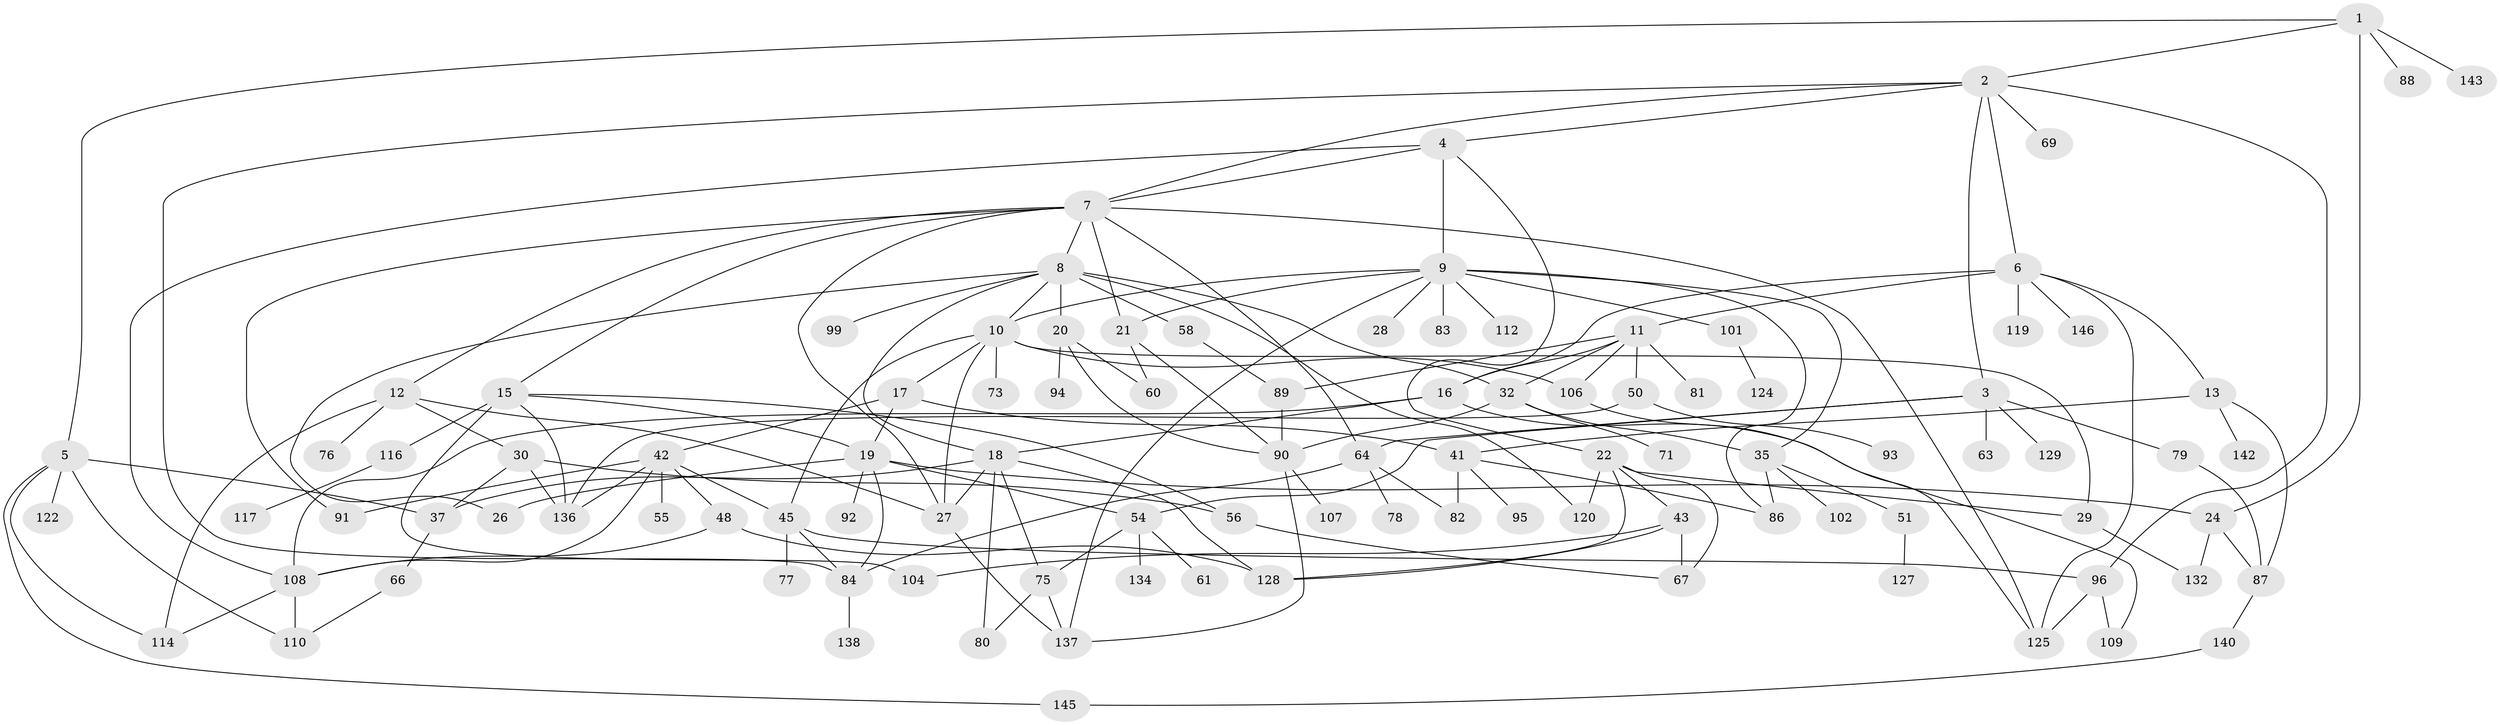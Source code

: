 // Generated by graph-tools (version 1.1) at 2025/51/02/27/25 19:51:39]
// undirected, 102 vertices, 166 edges
graph export_dot {
graph [start="1"]
  node [color=gray90,style=filled];
  1 [super="+59"];
  2 [super="+34"];
  3 [super="+52"];
  4;
  5 [super="+23"];
  6;
  7 [super="+130"];
  8;
  9 [super="+47"];
  10 [super="+31"];
  11 [super="+39"];
  12 [super="+14"];
  13 [super="+103"];
  15 [super="+131"];
  16;
  17 [super="+44"];
  18 [super="+70"];
  19 [super="+33"];
  20 [super="+25"];
  21 [super="+97"];
  22 [super="+100"];
  24 [super="+123"];
  26;
  27 [super="+57"];
  28 [super="+53"];
  29 [super="+40"];
  30 [super="+38"];
  32 [super="+36"];
  35 [super="+49"];
  37 [super="+46"];
  41;
  42 [super="+62"];
  43;
  45;
  48 [super="+65"];
  50;
  51 [super="+85"];
  54 [super="+147"];
  55;
  56 [super="+68"];
  58;
  60 [super="+126"];
  61;
  63;
  64;
  66;
  67 [super="+72"];
  69 [super="+74"];
  71;
  73;
  75 [super="+121"];
  76;
  77 [super="+105"];
  78;
  79;
  80;
  81;
  82 [super="+115"];
  83 [super="+111"];
  84 [super="+113"];
  86;
  87 [super="+141"];
  88 [super="+144"];
  89;
  90 [super="+98"];
  91;
  92;
  93;
  94;
  95;
  96;
  99;
  101;
  102;
  104;
  106 [super="+135"];
  107;
  108 [super="+118"];
  109;
  110;
  112;
  114;
  116;
  117;
  119;
  120;
  122;
  124;
  125;
  127;
  128 [super="+139"];
  129;
  132 [super="+133"];
  134;
  136;
  137;
  138;
  140;
  142;
  143;
  145;
  146;
  1 -- 2;
  1 -- 5;
  1 -- 24;
  1 -- 88;
  1 -- 143;
  2 -- 3;
  2 -- 4;
  2 -- 6;
  2 -- 96;
  2 -- 7;
  2 -- 84;
  2 -- 69;
  3 -- 63;
  3 -- 79;
  3 -- 54;
  3 -- 64;
  3 -- 129;
  4 -- 7;
  4 -- 9;
  4 -- 22;
  4 -- 108;
  5 -- 37;
  5 -- 114;
  5 -- 122;
  5 -- 145;
  5 -- 110;
  6 -- 11;
  6 -- 13;
  6 -- 16;
  6 -- 119;
  6 -- 146;
  6 -- 125;
  7 -- 8;
  7 -- 12;
  7 -- 15;
  7 -- 64;
  7 -- 125;
  7 -- 27;
  7 -- 91;
  7 -- 21;
  8 -- 10;
  8 -- 20;
  8 -- 26;
  8 -- 32;
  8 -- 58;
  8 -- 99;
  8 -- 120;
  8 -- 18;
  9 -- 21;
  9 -- 28;
  9 -- 112;
  9 -- 86;
  9 -- 137;
  9 -- 35;
  9 -- 83;
  9 -- 101;
  9 -- 10;
  10 -- 17;
  10 -- 29;
  10 -- 45;
  10 -- 73;
  10 -- 27;
  10 -- 106;
  11 -- 106;
  11 -- 16;
  11 -- 81;
  11 -- 50;
  11 -- 89;
  11 -- 32;
  12 -- 114;
  12 -- 27;
  12 -- 30;
  12 -- 76;
  13 -- 41;
  13 -- 142;
  13 -- 87;
  15 -- 19;
  15 -- 116;
  15 -- 104;
  15 -- 136;
  15 -- 56;
  16 -- 18;
  16 -- 109;
  16 -- 108;
  17 -- 42;
  17 -- 19;
  17 -- 41;
  18 -- 80;
  18 -- 75;
  18 -- 128;
  18 -- 27;
  18 -- 37;
  19 -- 54;
  19 -- 24;
  19 -- 26;
  19 -- 92;
  19 -- 84;
  20 -- 60;
  20 -- 94 [weight=2];
  20 -- 90;
  21 -- 90;
  21 -- 60;
  22 -- 43;
  22 -- 120;
  22 -- 128;
  22 -- 67;
  22 -- 29;
  24 -- 132;
  24 -- 87;
  27 -- 137;
  29 -- 132;
  30 -- 56;
  30 -- 136;
  30 -- 37;
  32 -- 35;
  32 -- 71;
  32 -- 90;
  35 -- 86;
  35 -- 102;
  35 -- 51;
  37 -- 66;
  41 -- 95;
  41 -- 86;
  41 -- 82;
  42 -- 48;
  42 -- 55;
  42 -- 91;
  42 -- 108;
  42 -- 136;
  42 -- 45;
  43 -- 104;
  43 -- 128;
  43 -- 67;
  45 -- 77;
  45 -- 96;
  45 -- 84;
  48 -- 128;
  48 -- 108;
  50 -- 93;
  50 -- 136;
  51 -- 127;
  54 -- 61 [weight=2];
  54 -- 75;
  54 -- 134;
  56 -- 67;
  58 -- 89;
  64 -- 78;
  64 -- 82;
  64 -- 84;
  66 -- 110;
  75 -- 80;
  75 -- 137;
  79 -- 87;
  84 -- 138;
  87 -- 140;
  89 -- 90;
  90 -- 137;
  90 -- 107;
  96 -- 125;
  96 -- 109;
  101 -- 124;
  106 -- 125;
  108 -- 114;
  108 -- 110;
  116 -- 117;
  140 -- 145;
}
